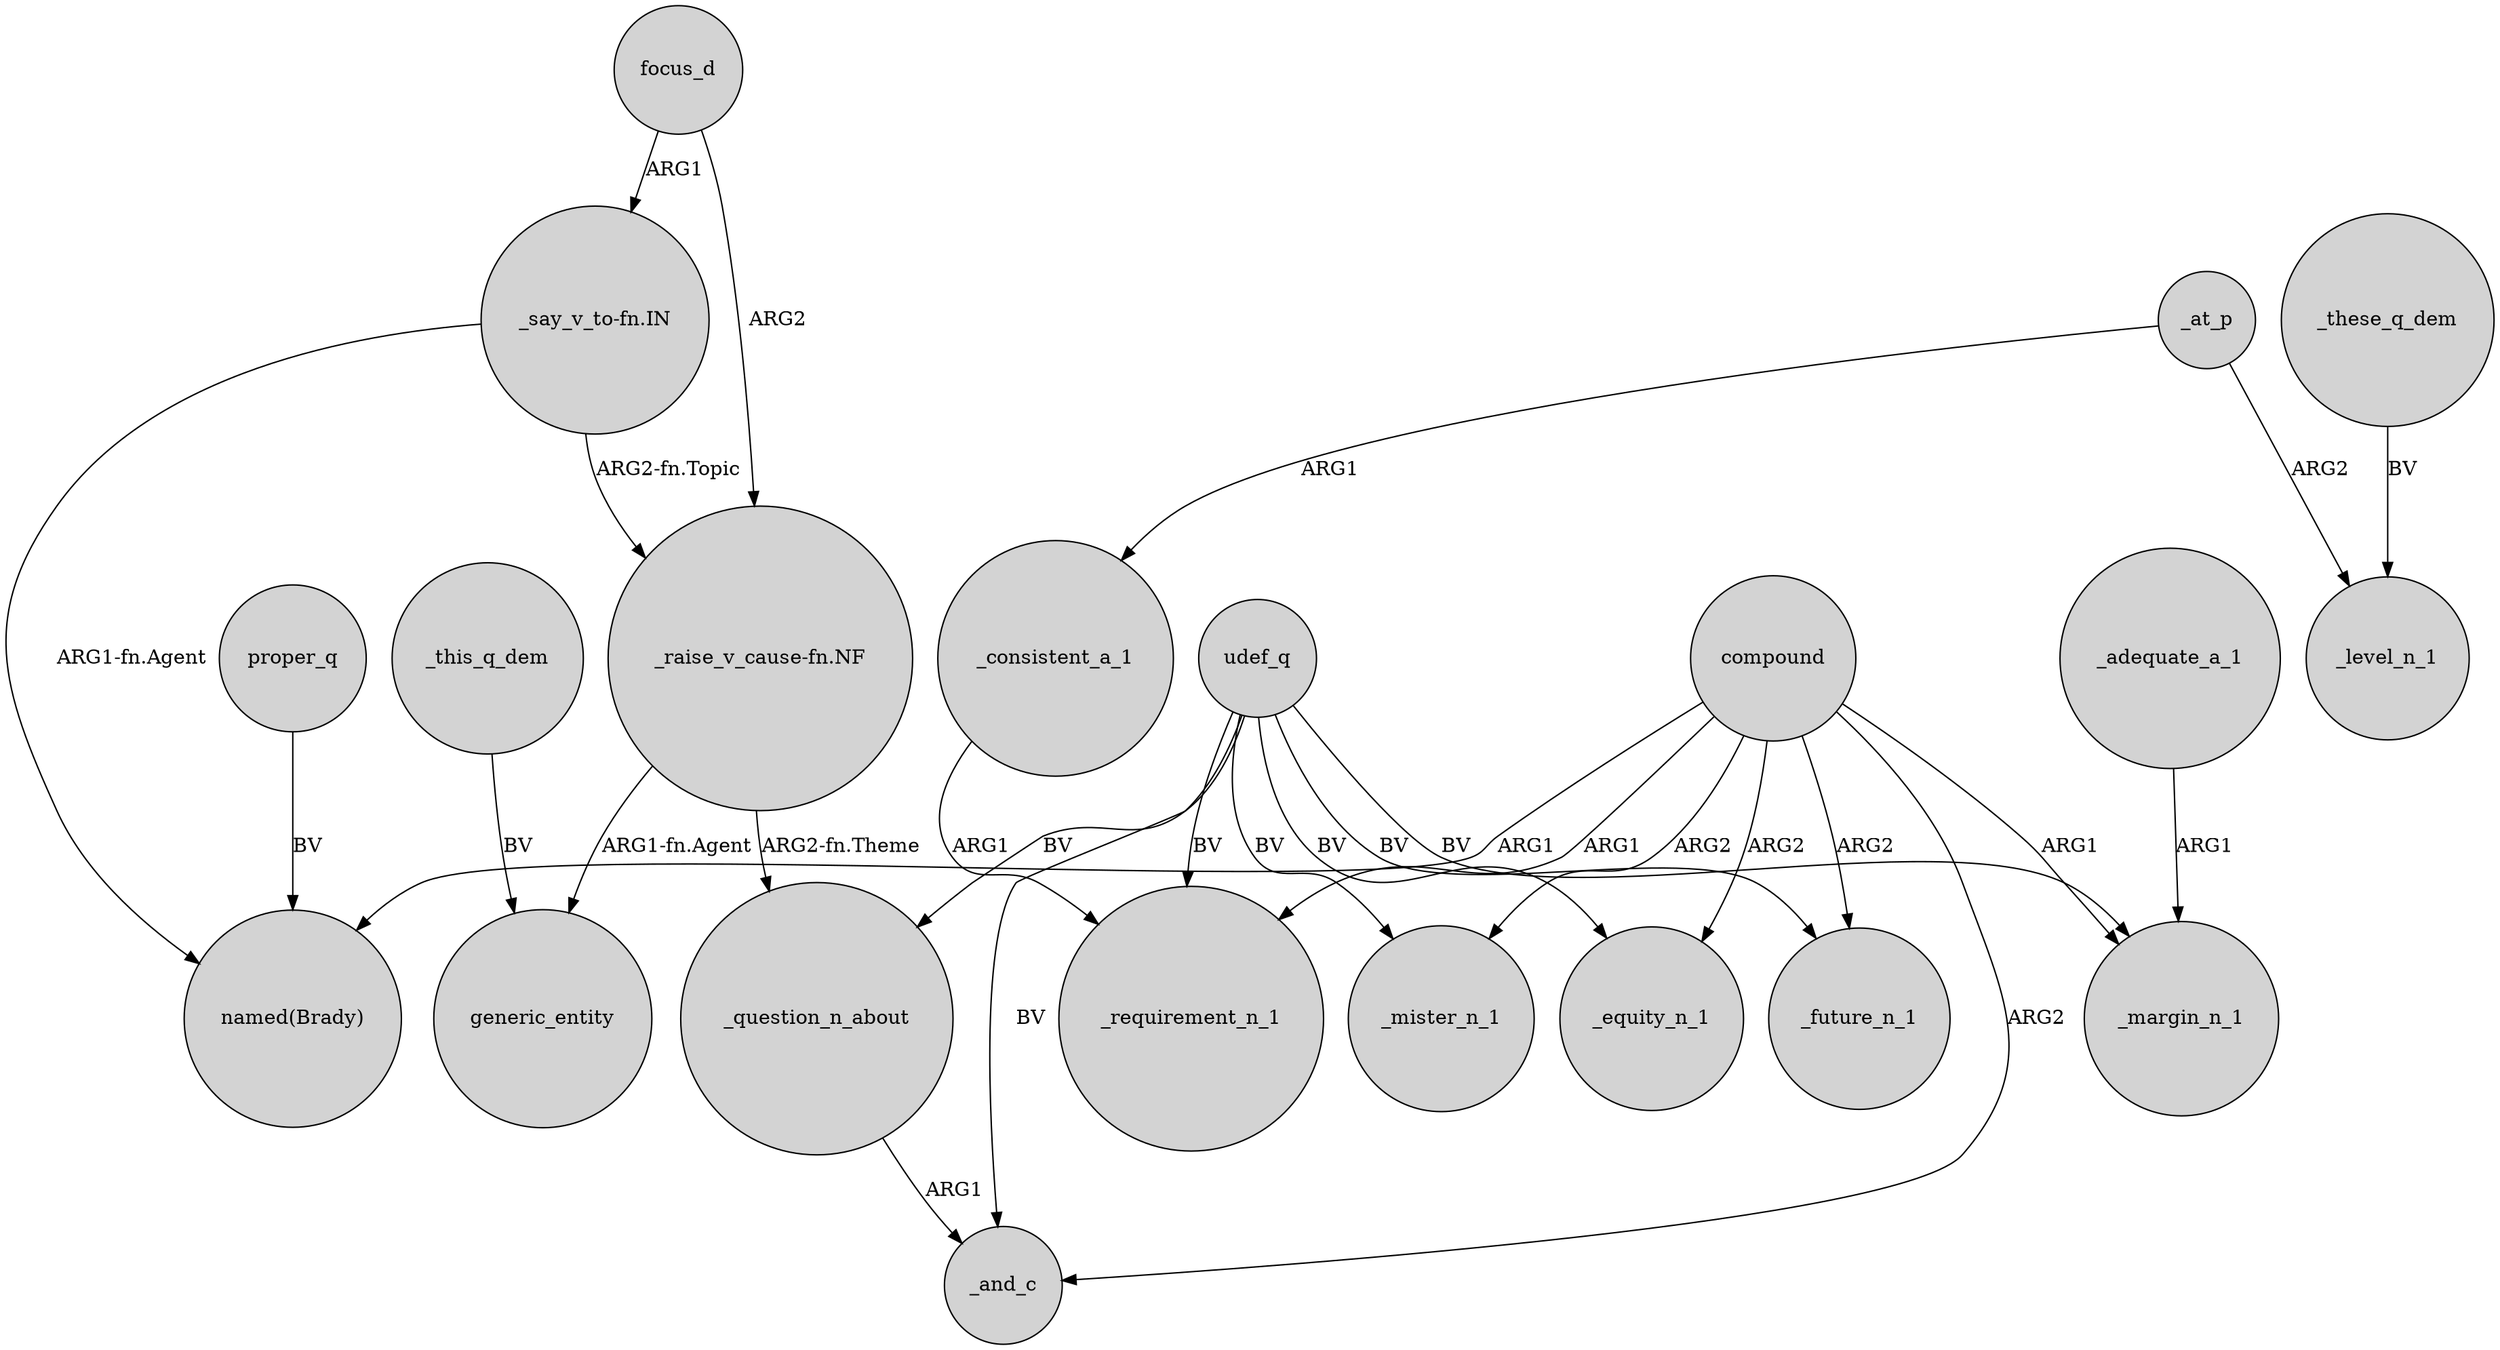 digraph {
	node [shape=circle style=filled]
	"_say_v_to-fn.IN" -> "named(Brady)" [label="ARG1-fn.Agent"]
	"_raise_v_cause-fn.NF" -> _question_n_about [label="ARG2-fn.Theme"]
	udef_q -> _requirement_n_1 [label=BV]
	compound -> _margin_n_1 [label=ARG1]
	compound -> "named(Brady)" [label=ARG1]
	_question_n_about -> _and_c [label=ARG1]
	compound -> _mister_n_1 [label=ARG2]
	udef_q -> _margin_n_1 [label=BV]
	udef_q -> _question_n_about [label=BV]
	udef_q -> _mister_n_1 [label=BV]
	focus_d -> "_raise_v_cause-fn.NF" [label=ARG2]
	compound -> _equity_n_1 [label=ARG2]
	compound -> _future_n_1 [label=ARG2]
	_these_q_dem -> _level_n_1 [label=BV]
	proper_q -> "named(Brady)" [label=BV]
	_adequate_a_1 -> _margin_n_1 [label=ARG1]
	compound -> _and_c [label=ARG2]
	_this_q_dem -> generic_entity [label=BV]
	_at_p -> _consistent_a_1 [label=ARG1]
	udef_q -> _equity_n_1 [label=BV]
	udef_q -> _future_n_1 [label=BV]
	_at_p -> _level_n_1 [label=ARG2]
	_consistent_a_1 -> _requirement_n_1 [label=ARG1]
	"_raise_v_cause-fn.NF" -> generic_entity [label="ARG1-fn.Agent"]
	compound -> _requirement_n_1 [label=ARG1]
	"_say_v_to-fn.IN" -> "_raise_v_cause-fn.NF" [label="ARG2-fn.Topic"]
	udef_q -> _and_c [label=BV]
	focus_d -> "_say_v_to-fn.IN" [label=ARG1]
}
